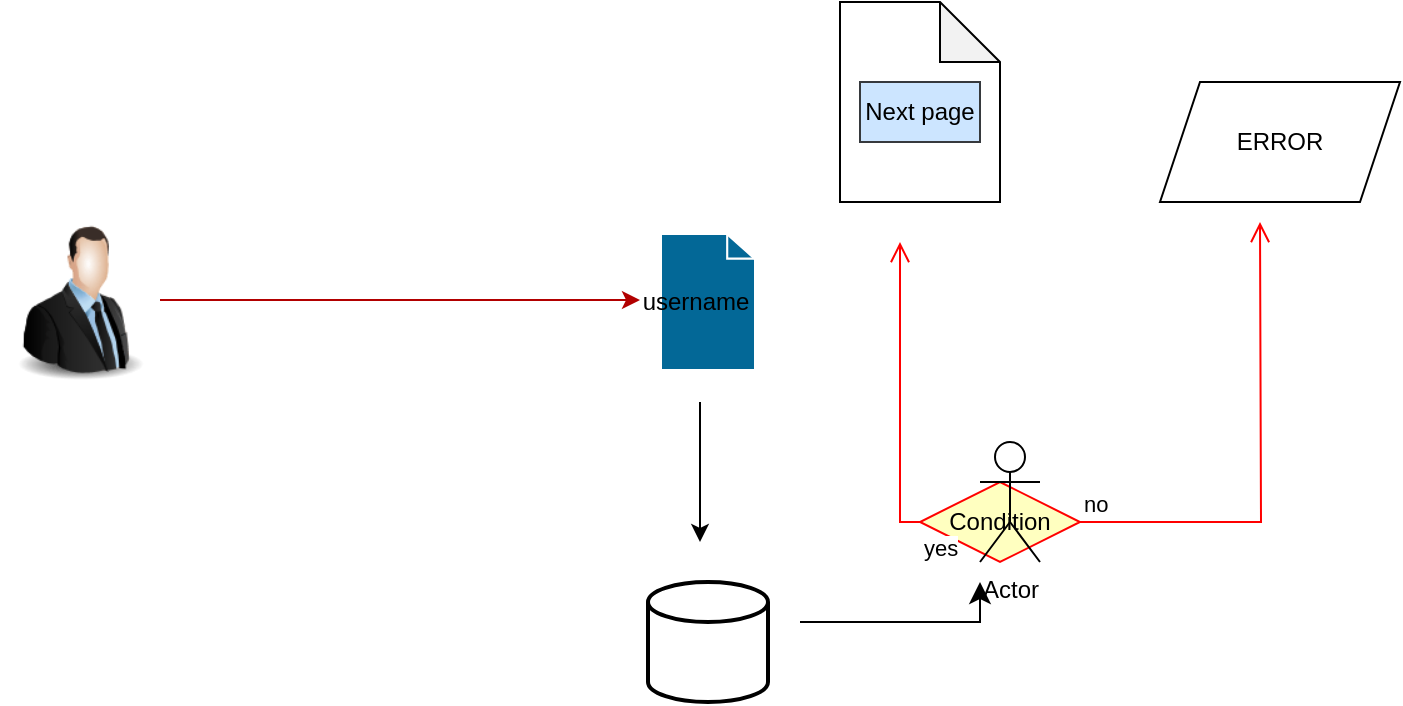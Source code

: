 <mxfile version="24.4.0" type="device">
  <diagram name="Page-1" id="jCSSQ6zOD52FfUV5z1AB">
    <mxGraphModel dx="1290" dy="474" grid="1" gridSize="10" guides="1" tooltips="1" connect="1" arrows="1" fold="1" page="1" pageScale="1" pageWidth="850" pageHeight="1100" math="0" shadow="0">
      <root>
        <mxCell id="0" />
        <mxCell id="1" parent="0" />
        <mxCell id="zo2LwzDDaLxC-uZaOW-t-1" value="" style="image;html=1;image=img/lib/clip_art/people/Suit_Man_128x128.png" vertex="1" parent="1">
          <mxGeometry x="40" y="200" width="80" height="80" as="geometry" />
        </mxCell>
        <mxCell id="zo2LwzDDaLxC-uZaOW-t-4" value="" style="shape=mxgraph.cisco.misc.page_icon;html=1;pointerEvents=1;dashed=0;fillColor=#036897;strokeColor=#ffffff;strokeWidth=2;verticalLabelPosition=bottom;verticalAlign=top;align=center;outlineConnect=0;" vertex="1" parent="1">
          <mxGeometry x="370" y="205.5" width="48" height="69" as="geometry" />
        </mxCell>
        <mxCell id="zo2LwzDDaLxC-uZaOW-t-6" value="" style="endArrow=classic;html=1;rounded=0;fillColor=#e51400;strokeColor=#B20000;" edge="1" parent="1">
          <mxGeometry width="50" height="50" relative="1" as="geometry">
            <mxPoint x="120" y="239" as="sourcePoint" />
            <mxPoint x="360" y="239" as="targetPoint" />
          </mxGeometry>
        </mxCell>
        <mxCell id="zo2LwzDDaLxC-uZaOW-t-7" value="" style="strokeWidth=2;html=1;shape=mxgraph.flowchart.database;whiteSpace=wrap;" vertex="1" parent="1">
          <mxGeometry x="364" y="380" width="60" height="60" as="geometry" />
        </mxCell>
        <mxCell id="zo2LwzDDaLxC-uZaOW-t-11" value="" style="edgeStyle=elbowEdgeStyle;elbow=vertical;endArrow=classic;html=1;curved=0;rounded=0;endSize=8;startSize=8;" edge="1" parent="1">
          <mxGeometry width="50" height="50" relative="1" as="geometry">
            <mxPoint x="440" y="400" as="sourcePoint" />
            <mxPoint x="530" y="380" as="targetPoint" />
            <Array as="points">
              <mxPoint x="580" y="400" />
            </Array>
          </mxGeometry>
        </mxCell>
        <mxCell id="zo2LwzDDaLxC-uZaOW-t-12" value="" style="endArrow=classic;html=1;rounded=0;" edge="1" parent="1">
          <mxGeometry width="50" height="50" relative="1" as="geometry">
            <mxPoint x="390" y="290" as="sourcePoint" />
            <mxPoint x="390" y="360" as="targetPoint" />
          </mxGeometry>
        </mxCell>
        <mxCell id="zo2LwzDDaLxC-uZaOW-t-18" value="Condition" style="rhombus;whiteSpace=wrap;html=1;fontColor=#000000;fillColor=#ffffc0;strokeColor=#ff0000;" vertex="1" parent="1">
          <mxGeometry x="500" y="330" width="80" height="40" as="geometry" />
        </mxCell>
        <mxCell id="zo2LwzDDaLxC-uZaOW-t-19" value="no" style="edgeStyle=orthogonalEdgeStyle;html=1;align=left;verticalAlign=bottom;endArrow=open;endSize=8;strokeColor=#ff0000;rounded=0;" edge="1" source="zo2LwzDDaLxC-uZaOW-t-18" parent="1">
          <mxGeometry x="-1" relative="1" as="geometry">
            <mxPoint x="670" y="200" as="targetPoint" />
          </mxGeometry>
        </mxCell>
        <mxCell id="zo2LwzDDaLxC-uZaOW-t-20" value="yes" style="edgeStyle=orthogonalEdgeStyle;html=1;align=left;verticalAlign=top;endArrow=open;endSize=8;strokeColor=#ff0000;rounded=0;" edge="1" source="zo2LwzDDaLxC-uZaOW-t-18" parent="1">
          <mxGeometry x="-1" relative="1" as="geometry">
            <mxPoint x="490" y="210" as="targetPoint" />
            <Array as="points">
              <mxPoint x="490" y="350" />
            </Array>
          </mxGeometry>
        </mxCell>
        <mxCell id="zo2LwzDDaLxC-uZaOW-t-23" value="" style="shape=note;whiteSpace=wrap;html=1;backgroundOutline=1;darkOpacity=0.05;" vertex="1" parent="1">
          <mxGeometry x="460" y="90" width="80" height="100" as="geometry" />
        </mxCell>
        <mxCell id="zo2LwzDDaLxC-uZaOW-t-24" value="Next page" style="text;html=1;align=center;verticalAlign=middle;whiteSpace=wrap;rounded=0;fillColor=#cce5ff;strokeColor=#36393d;" vertex="1" parent="1">
          <mxGeometry x="470" y="130" width="60" height="30" as="geometry" />
        </mxCell>
        <mxCell id="zo2LwzDDaLxC-uZaOW-t-26" value="" style="shape=parallelogram;perimeter=parallelogramPerimeter;whiteSpace=wrap;html=1;fixedSize=1;" vertex="1" parent="1">
          <mxGeometry x="620" y="130" width="120" height="60" as="geometry" />
        </mxCell>
        <mxCell id="zo2LwzDDaLxC-uZaOW-t-27" value="ERROR" style="text;html=1;align=center;verticalAlign=middle;whiteSpace=wrap;rounded=0;" vertex="1" parent="1">
          <mxGeometry x="650" y="145" width="60" height="30" as="geometry" />
        </mxCell>
        <mxCell id="zo2LwzDDaLxC-uZaOW-t-29" value="Actor" style="shape=umlActor;verticalLabelPosition=bottom;verticalAlign=top;html=1;outlineConnect=0;" vertex="1" parent="1">
          <mxGeometry x="530" y="310" width="30" height="60" as="geometry" />
        </mxCell>
        <mxCell id="zo2LwzDDaLxC-uZaOW-t-31" value="username" style="text;html=1;align=center;verticalAlign=middle;whiteSpace=wrap;rounded=0;" vertex="1" parent="1">
          <mxGeometry x="358" y="225" width="60" height="30" as="geometry" />
        </mxCell>
      </root>
    </mxGraphModel>
  </diagram>
</mxfile>
